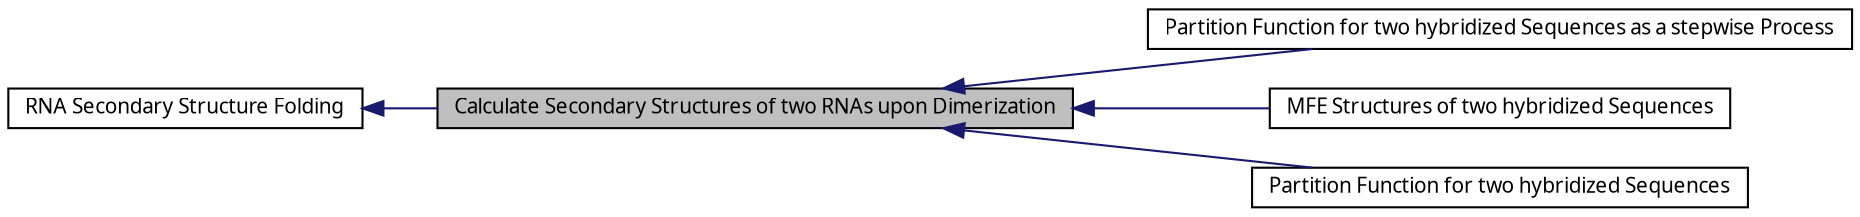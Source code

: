 digraph structs
{
  bgcolor="transparent";
  edge [fontname="FreeSans.ttf",fontsize=8,labelfontname="FreeSans.ttf",labelfontsize=8];
  node [fontname="FreeSans.ttf",fontsize=10,shape=record];
rankdir=LR;
  Node4 [label="Partition Function for two hybridized Sequences as a stepwise Process",height=0.2,width=0.4,color="black",URL="$group__up__cofold.html"];
  Node2 [label="MFE Structures of two hybridized Sequences",height=0.2,width=0.4,color="black",URL="$group__mfe__cofold.html"];
  Node1 [label="RNA Secondary Structure Folding",height=0.2,width=0.4,color="black",URL="$group__folding__routines.html"];
  Node0 [label="Calculate Secondary Structures of two RNAs upon Dimerization",height=0.2,width=0.4,color="black", fillcolor="grey75", style="filled" fontcolor="black"];
  Node3 [label="Partition Function for two hybridized Sequences",height=0.2,width=0.4,color="black",URL="$group__pf__cofold.html"];
  Node1->Node0 [shape=plaintext, color="midnightblue", dir="back", style="solid"];
  Node0->Node2 [shape=plaintext, color="midnightblue", dir="back", style="solid"];
  Node0->Node3 [shape=plaintext, color="midnightblue", dir="back", style="solid"];
  Node0->Node4 [shape=plaintext, color="midnightblue", dir="back", style="solid"];
}

